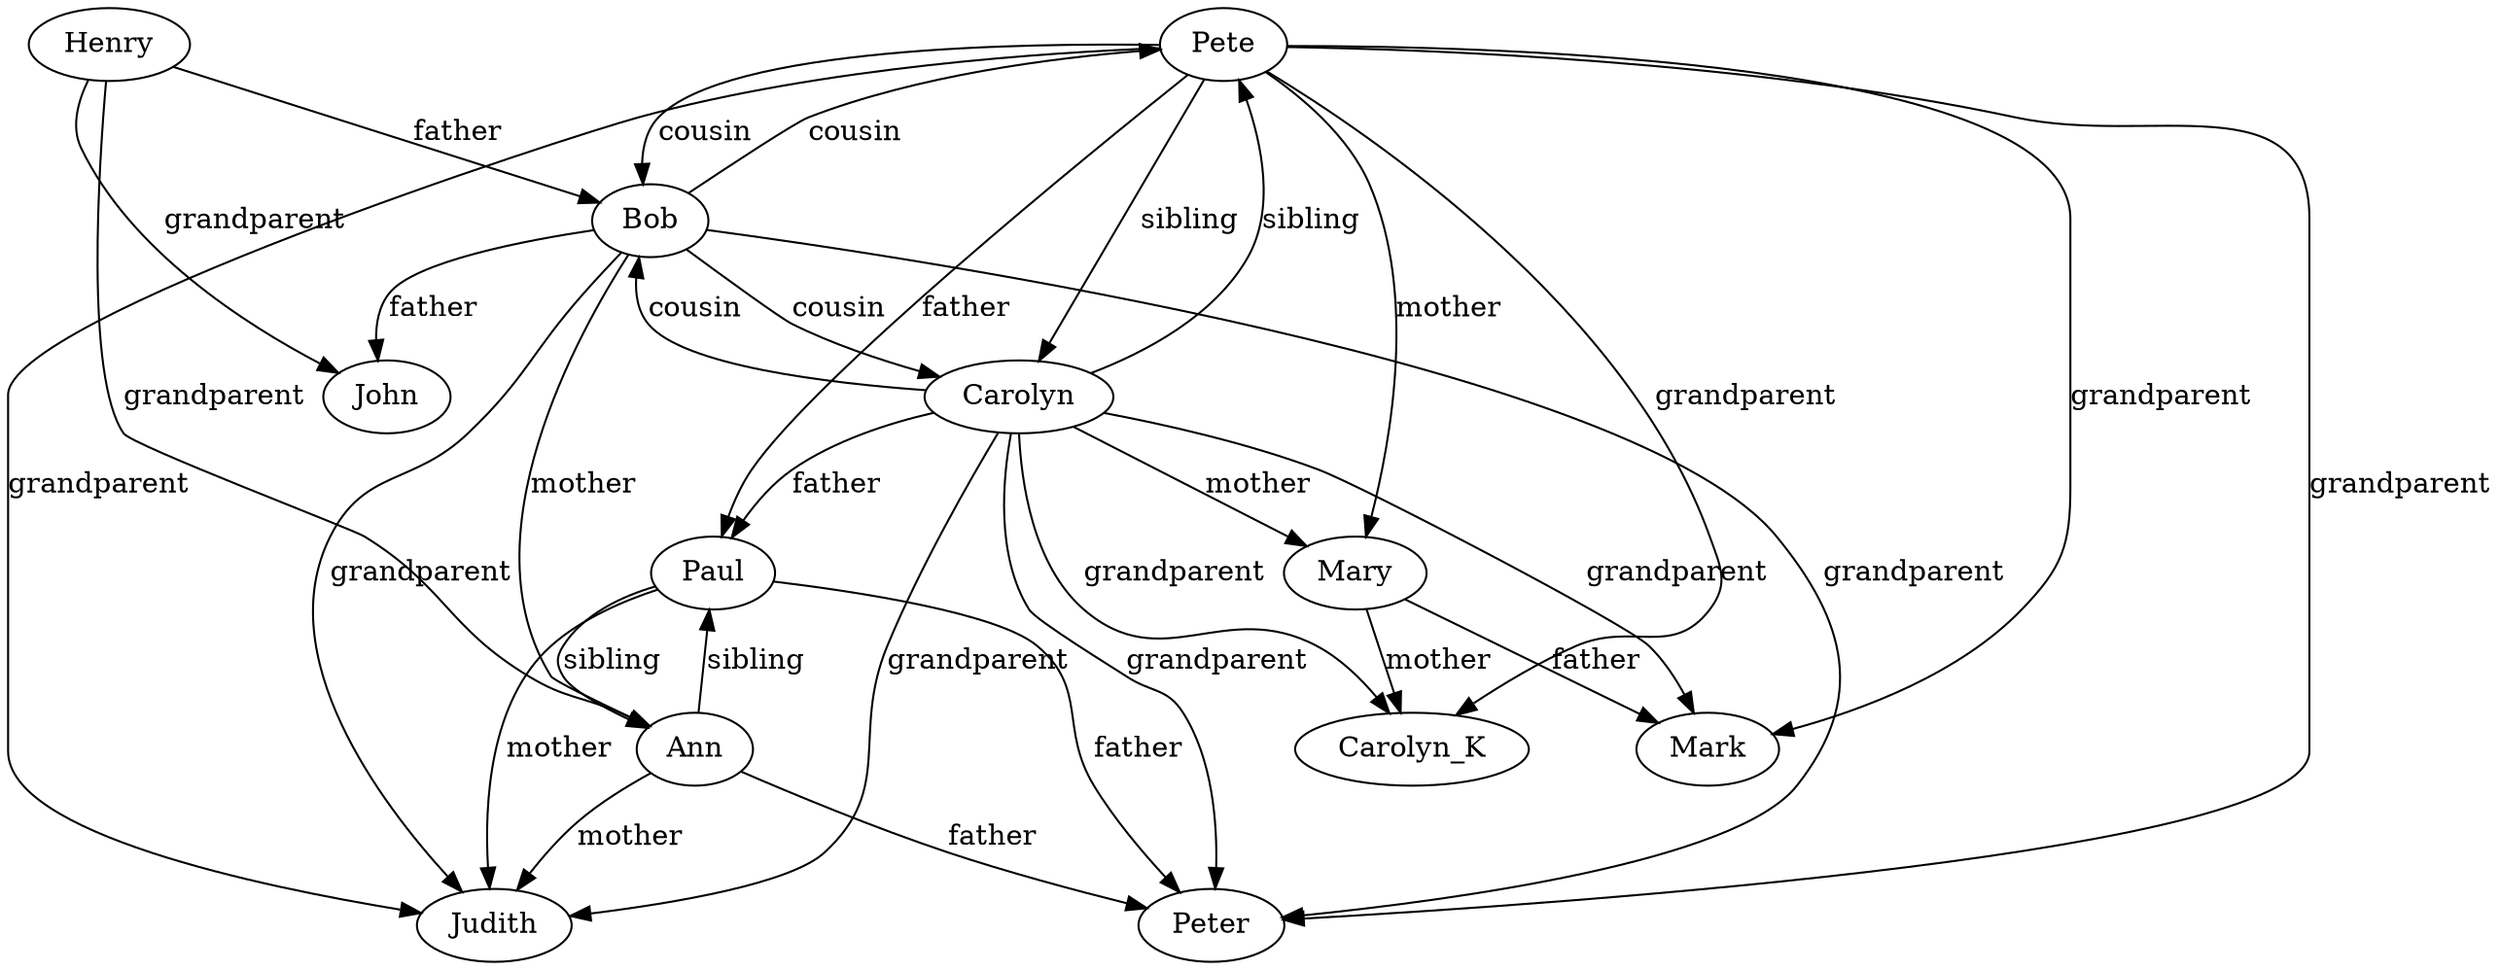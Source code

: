 digraph G {
  Pete [label="Pete"];
  Paul [label="Paul"];
  Ann [label="Ann"];
  Bob [label="Bob"];
  Mary [label="Mary"];
  Carolyn [label="Carolyn"];
  Mary [label="Mary"];
  Judith [label="Judith"];
  Judith [label="Judith"];
  Ann [label="Ann"];
  Carolyn_K [label="Carolyn_K"];
  Mary [label="Mary"];
  Pete [label="Pete"];
  Paul [label="Paul"];
  Ann [label="Ann"];
  Mary [label="Mary"];
  Bob [label="Bob"];
  Carolyn [label="Carolyn"];
  Henry [label="Henry"];
  Paul [label="Paul"];
  Peter [label="Peter"];
  Peter [label="Peter"];
  Mark [label="Mark"];
  John [label="John"];
  Paul [label="Paul"];
  Bob [label="Bob"];
  Pete -> Mary [label="mother"];
  Paul -> Judith [label="mother"];
  Ann -> Judith [label="mother"];
  Bob -> Ann [label="mother"];
  Mary -> Carolyn_K [label="mother"];
  Carolyn -> Mary [label="mother"];
  Pete -> Paul [label="father"];
  Paul -> Peter [label="father"];
  Ann -> Peter [label="father"];
  Mary -> Mark [label="father"];
  Bob -> John [label="father"];
  Carolyn -> Paul [label="father"];
  Henry -> Bob [label="father"];
  Pete -> Carolyn_K [label="grandparent"];
  Pete -> Mark [label="grandparent"];
  Bob -> Judith [label="grandparent"];
  Bob -> Peter [label="grandparent"];
  Carolyn -> Carolyn_K [label="grandparent"];
  Carolyn -> Mark [label="grandparent"];
  Pete -> Judith [label="grandparent"];
  Pete -> Peter [label="grandparent"];
  Carolyn -> Judith [label="grandparent"];
  Carolyn -> Peter [label="grandparent"];
  Henry -> Ann [label="grandparent"];
  Henry -> John [label="grandparent"];
  Pete -> Carolyn [label="sibling"];
  Paul -> Ann [label="sibling"];
  Ann -> Paul [label="sibling"];
  Carolyn -> Pete [label="sibling"];
  Bob -> Pete [label="cousin"];
  Bob -> Carolyn [label="cousin"];
  Pete -> Bob [label="cousin"];
  Carolyn -> Bob [label="cousin"]
}
